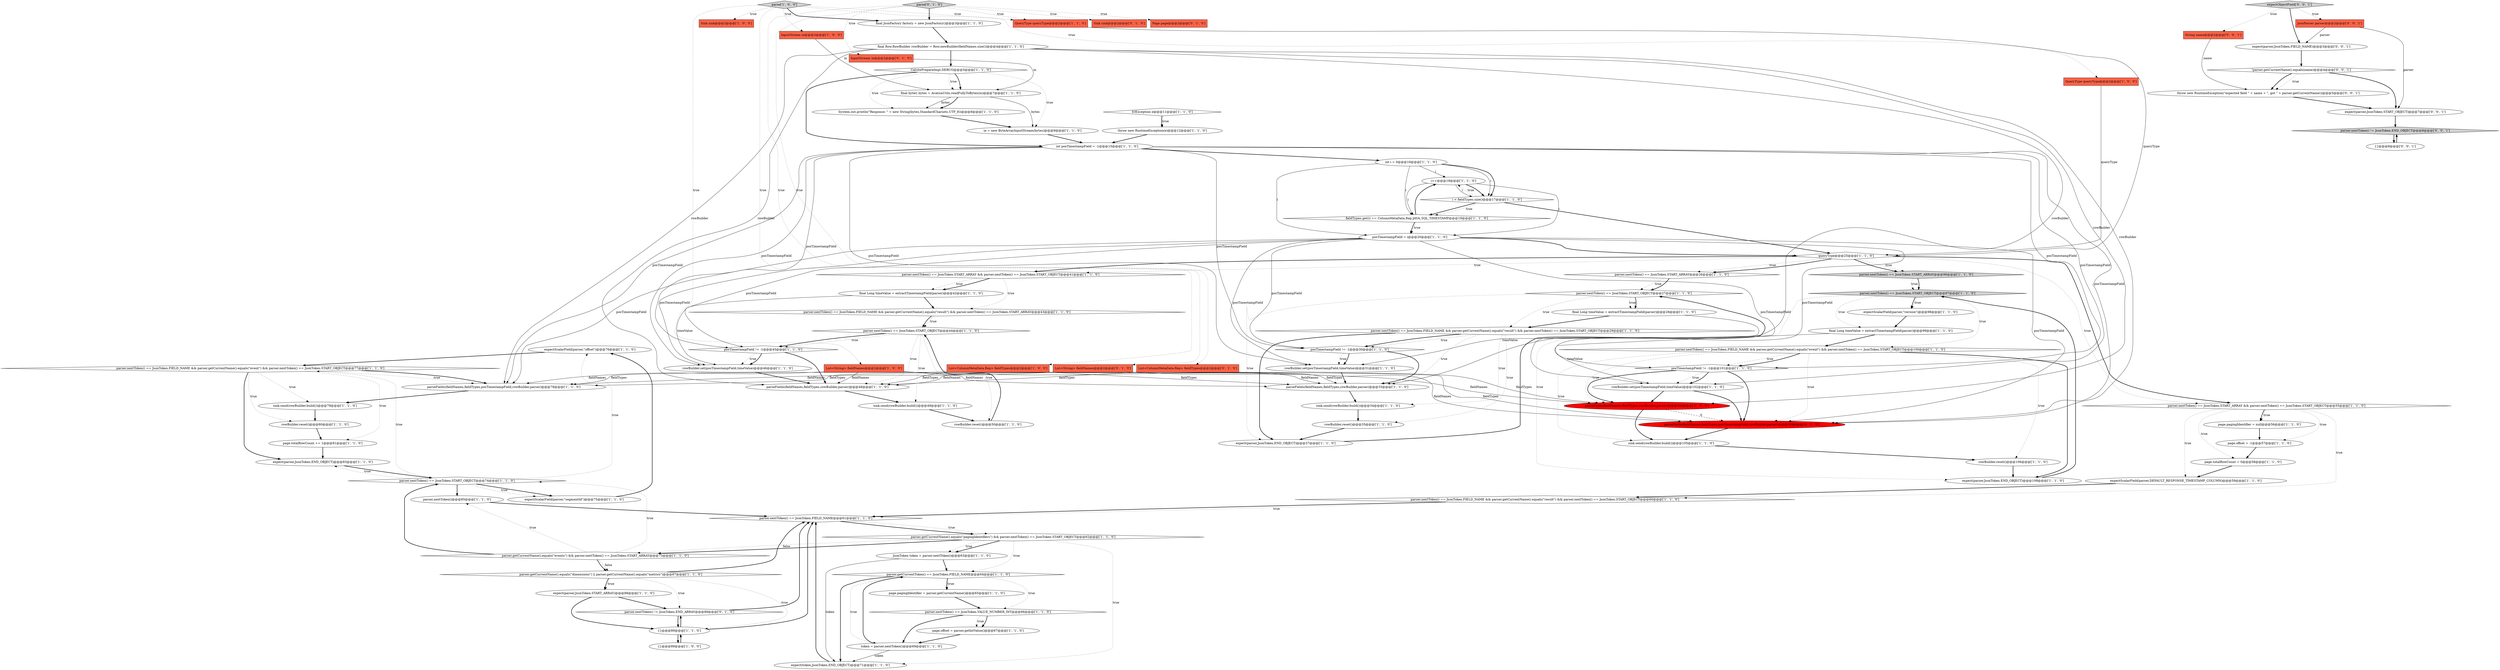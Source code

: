 digraph {
30 [style = filled, label = "expectScalarField(parser,\"offset\")@@@76@@@['1', '1', '0']", fillcolor = white, shape = ellipse image = "AAA0AAABBB1BBB"];
25 [style = filled, label = "parser.nextToken() == JsonToken.START_OBJECT@@@44@@@['1', '1', '0']", fillcolor = white, shape = diamond image = "AAA0AAABBB1BBB"];
26 [style = filled, label = "parser.nextToken() == JsonToken.START_OBJECT@@@74@@@['1', '1', '0']", fillcolor = white, shape = diamond image = "AAA0AAABBB1BBB"];
66 [style = filled, label = "expectScalarField(parser,\"segmentId\")@@@75@@@['1', '1', '0']", fillcolor = white, shape = ellipse image = "AAA0AAABBB1BBB"];
35 [style = filled, label = "final Row.RowBuilder rowBuilder = Row.newBuilder(fieldNames.size())@@@4@@@['1', '1', '0']", fillcolor = white, shape = ellipse image = "AAA0AAABBB1BBB"];
94 [style = filled, label = "String name@@@2@@@['0', '0', '1']", fillcolor = tomato, shape = box image = "AAA0AAABBB3BBB"];
22 [style = filled, label = "int i = 0@@@16@@@['1', '1', '0']", fillcolor = white, shape = ellipse image = "AAA0AAABBB1BBB"];
78 [style = filled, label = "sink.send(rowBuilder.build())@@@34@@@['1', '1', '0']", fillcolor = white, shape = ellipse image = "AAA0AAABBB1BBB"];
34 [style = filled, label = "parser.nextToken() == JsonToken.START_OBJECT@@@27@@@['1', '1', '0']", fillcolor = white, shape = diamond image = "AAA0AAABBB1BBB"];
59 [style = filled, label = "parse['1', '0', '0']", fillcolor = lightgray, shape = diamond image = "AAA0AAABBB1BBB"];
46 [style = filled, label = "parseFields(fieldNames,fieldTypes,rowBuilder,parser)@@@48@@@['1', '1', '0']", fillcolor = white, shape = ellipse image = "AAA0AAABBB1BBB"];
45 [style = filled, label = "expect(parser,JsonToken.END_OBJECT)@@@108@@@['1', '1', '0']", fillcolor = white, shape = ellipse image = "AAA0AAABBB1BBB"];
13 [style = filled, label = "in = new ByteArrayInputStream(bytes)@@@9@@@['1', '1', '0']", fillcolor = white, shape = ellipse image = "AAA0AAABBB1BBB"];
56 [style = filled, label = "final Long timeValue = extractTimestampField(parser)@@@28@@@['1', '1', '0']", fillcolor = white, shape = ellipse image = "AAA0AAABBB1BBB"];
6 [style = filled, label = "parser.nextToken() == JsonToken.START_OBJECT@@@97@@@['1', '1', '0']", fillcolor = lightgray, shape = diamond image = "AAA0AAABBB1BBB"];
28 [style = filled, label = "throw new RuntimeException(e)@@@12@@@['1', '1', '0']", fillcolor = white, shape = ellipse image = "AAA0AAABBB1BBB"];
37 [style = filled, label = "parser.nextToken()@@@85@@@['1', '1', '0']", fillcolor = white, shape = ellipse image = "AAA0AAABBB1BBB"];
10 [style = filled, label = "token = parser.nextToken()@@@69@@@['1', '1', '0']", fillcolor = white, shape = ellipse image = "AAA0AAABBB1BBB"];
71 [style = filled, label = "parser.getCurrentName().equals(\"pagingIdentifiers\") && parser.nextToken() == JsonToken.START_OBJECT@@@62@@@['1', '1', '0']", fillcolor = white, shape = diamond image = "AAA0AAABBB1BBB"];
64 [style = filled, label = "List<String> fieldNames@@@2@@@['1', '0', '0']", fillcolor = tomato, shape = box image = "AAA0AAABBB1BBB"];
19 [style = filled, label = "final JsonFactory factory = new JsonFactory()@@@3@@@['1', '1', '0']", fillcolor = white, shape = ellipse image = "AAA0AAABBB1BBB"];
93 [style = filled, label = "expect(parser,JsonToken.FIELD_NAME)@@@3@@@['0', '0', '1']", fillcolor = white, shape = ellipse image = "AAA0AAABBB3BBB"];
72 [style = filled, label = "expect(token,JsonToken.END_OBJECT)@@@71@@@['1', '1', '0']", fillcolor = white, shape = ellipse image = "AAA0AAABBB1BBB"];
23 [style = filled, label = "List<ColumnMetaData.Rep> fieldTypes@@@2@@@['1', '0', '0']", fillcolor = tomato, shape = box image = "AAA0AAABBB1BBB"];
8 [style = filled, label = "posTimestampField != -1@@@45@@@['1', '1', '0']", fillcolor = white, shape = diamond image = "AAA0AAABBB1BBB"];
90 [style = filled, label = "throw new RuntimeException(\"expected field \" + name + \", got \" + parser.getCurrentName())@@@5@@@['0', '0', '1']", fillcolor = white, shape = ellipse image = "AAA0AAABBB3BBB"];
63 [style = filled, label = "JsonToken token = parser.nextToken()@@@63@@@['1', '1', '0']", fillcolor = white, shape = ellipse image = "AAA0AAABBB1BBB"];
24 [style = filled, label = "parser.getCurrentToken() == JsonToken.FIELD_NAME@@@64@@@['1', '1', '0']", fillcolor = white, shape = diamond image = "AAA0AAABBB1BBB"];
2 [style = filled, label = "parser.nextToken() == JsonToken.FIELD_NAME && parser.getCurrentName().equals(\"event\") && parser.nextToken() == JsonToken.START_OBJECT@@@100@@@['1', '1', '0']", fillcolor = white, shape = diamond image = "AAA0AAABBB1BBB"];
27 [style = filled, label = "i++@@@18@@@['1', '1', '0']", fillcolor = white, shape = ellipse image = "AAA0AAABBB1BBB"];
3 [style = filled, label = "page.pagingIdentifier = parser.getCurrentName()@@@65@@@['1', '1', '0']", fillcolor = white, shape = ellipse image = "AAA0AAABBB1BBB"];
49 [style = filled, label = "rowBuilder.reset()@@@50@@@['1', '1', '0']", fillcolor = white, shape = ellipse image = "AAA0AAABBB1BBB"];
80 [style = filled, label = "parser.nextToken() == JsonToken.FIELD_NAME@@@61@@@['1', '1', '0']", fillcolor = white, shape = diamond image = "AAA0AAABBB1BBB"];
81 [style = filled, label = "expectScalarField(parser,\"version\")@@@98@@@['1', '1', '0']", fillcolor = white, shape = ellipse image = "AAA0AAABBB1BBB"];
61 [style = filled, label = "final Long timeValue = extractTimestampField(parser)@@@99@@@['1', '1', '0']", fillcolor = white, shape = ellipse image = "AAA0AAABBB1BBB"];
83 [style = filled, label = "parseFields(fieldNames,fieldTypes,posTimestampField,rowBuilder,parser)@@@104@@@['0', '1', '0']", fillcolor = red, shape = ellipse image = "AAA1AAABBB2BBB"];
57 [style = filled, label = "rowBuilder.reset()@@@80@@@['1', '1', '0']", fillcolor = white, shape = ellipse image = "AAA0AAABBB1BBB"];
96 [style = filled, label = "{}@@@8@@@['0', '0', '1']", fillcolor = white, shape = ellipse image = "AAA0AAABBB3BBB"];
88 [style = filled, label = "Sink sink@@@2@@@['0', '1', '0']", fillcolor = tomato, shape = box image = "AAA0AAABBB2BBB"];
32 [style = filled, label = "posTimestampField != -1@@@30@@@['1', '1', '0']", fillcolor = white, shape = diamond image = "AAA0AAABBB1BBB"];
31 [style = filled, label = "System.out.println(\"Response: \" + new String(bytes,StandardCharsets.UTF_8))@@@8@@@['1', '1', '0']", fillcolor = white, shape = ellipse image = "AAA0AAABBB1BBB"];
33 [style = filled, label = "rowBuilder.set(posTimestampField,timeValue)@@@102@@@['1', '1', '0']", fillcolor = white, shape = ellipse image = "AAA0AAABBB1BBB"];
1 [style = filled, label = "parseFields(fieldNames,fieldTypes,posTimestampField,rowBuilder,parser)@@@78@@@['1', '1', '0']", fillcolor = white, shape = ellipse image = "AAA0AAABBB1BBB"];
38 [style = filled, label = "Sink sink@@@2@@@['1', '0', '0']", fillcolor = tomato, shape = box image = "AAA0AAABBB1BBB"];
62 [style = filled, label = "expect(parser,JsonToken.START_ARRAY)@@@88@@@['1', '1', '0']", fillcolor = white, shape = ellipse image = "AAA0AAABBB1BBB"];
60 [style = filled, label = "page.totalRowCount = 0@@@58@@@['1', '1', '0']", fillcolor = white, shape = ellipse image = "AAA0AAABBB1BBB"];
47 [style = filled, label = "InputStream in@@@2@@@['1', '0', '0']", fillcolor = tomato, shape = box image = "AAA0AAABBB1BBB"];
73 [style = filled, label = "int posTimestampField = -1@@@15@@@['1', '1', '0']", fillcolor = white, shape = ellipse image = "AAA0AAABBB1BBB"];
65 [style = filled, label = "page.offset = parser.getIntValue()@@@67@@@['1', '1', '0']", fillcolor = white, shape = ellipse image = "AAA0AAABBB1BBB"];
21 [style = filled, label = "sink.send(rowBuilder.build())@@@49@@@['1', '1', '0']", fillcolor = white, shape = ellipse image = "AAA0AAABBB1BBB"];
79 [style = filled, label = "queryType@@@25@@@['1', '1', '0']", fillcolor = white, shape = diamond image = "AAA0AAABBB1BBB"];
92 [style = filled, label = "parser.nextToken() != JsonToken.END_OBJECT@@@8@@@['0', '0', '1']", fillcolor = lightgray, shape = diamond image = "AAA0AAABBB3BBB"];
54 [style = filled, label = "sink.send(rowBuilder.build())@@@105@@@['1', '1', '0']", fillcolor = white, shape = ellipse image = "AAA0AAABBB1BBB"];
91 [style = filled, label = "expect(parser,JsonToken.START_OBJECT)@@@7@@@['0', '0', '1']", fillcolor = white, shape = ellipse image = "AAA0AAABBB3BBB"];
42 [style = filled, label = "sink.send(rowBuilder.build())@@@79@@@['1', '1', '0']", fillcolor = white, shape = ellipse image = "AAA0AAABBB1BBB"];
82 [style = filled, label = "parse['0', '1', '0']", fillcolor = lightgray, shape = diamond image = "AAA0AAABBB2BBB"];
43 [style = filled, label = "{}@@@89@@@['1', '0', '0']", fillcolor = white, shape = ellipse image = "AAA0AAABBB1BBB"];
17 [style = filled, label = "parser.nextToken() == JsonToken.FIELD_NAME && parser.getCurrentName().equals(\"result\") && parser.nextToken() == JsonToken.START_ARRAY@@@43@@@['1', '1', '0']", fillcolor = white, shape = diamond image = "AAA0AAABBB1BBB"];
14 [style = filled, label = "expect(parser,JsonToken.END_OBJECT)@@@37@@@['1', '1', '0']", fillcolor = white, shape = ellipse image = "AAA0AAABBB1BBB"];
97 [style = filled, label = "JsonParser parser@@@2@@@['0', '0', '1']", fillcolor = tomato, shape = box image = "AAA0AAABBB3BBB"];
9 [style = filled, label = "expectScalarField(parser,DEFAULT_RESPONSE_TIMESTAMP_COLUMN)@@@59@@@['1', '1', '0']", fillcolor = white, shape = ellipse image = "AAA0AAABBB1BBB"];
95 [style = filled, label = "!parser.getCurrentName().equals(name)@@@4@@@['0', '0', '1']", fillcolor = white, shape = diamond image = "AAA0AAABBB3BBB"];
87 [style = filled, label = "List<String> fieldNames@@@2@@@['0', '1', '0']", fillcolor = tomato, shape = box image = "AAA0AAABBB2BBB"];
51 [style = filled, label = "parseFields(fieldNames,fieldTypes,rowBuilder,parser)@@@33@@@['1', '1', '0']", fillcolor = white, shape = ellipse image = "AAA0AAABBB1BBB"];
74 [style = filled, label = "CalcitePrepareImpl.DEBUG@@@5@@@['1', '1', '0']", fillcolor = white, shape = diamond image = "AAA0AAABBB1BBB"];
52 [style = filled, label = "parser.nextToken() == JsonToken.VALUE_NUMBER_INT@@@66@@@['1', '1', '0']", fillcolor = white, shape = diamond image = "AAA0AAABBB1BBB"];
89 [style = filled, label = "InputStream in@@@2@@@['0', '1', '0']", fillcolor = tomato, shape = box image = "AAA0AAABBB2BBB"];
15 [style = filled, label = "IOException e@@@11@@@['1', '1', '0']", fillcolor = white, shape = diamond image = "AAA0AAABBB1BBB"];
77 [style = filled, label = "parser.nextToken() == JsonToken.FIELD_NAME && parser.getCurrentName().equals(\"result\") && parser.nextToken() == JsonToken.START_OBJECT@@@29@@@['1', '1', '0']", fillcolor = white, shape = diamond image = "AAA0AAABBB1BBB"];
48 [style = filled, label = "{}@@@89@@@['1', '1', '0']", fillcolor = white, shape = ellipse image = "AAA0AAABBB1BBB"];
29 [style = filled, label = "i < fieldTypes.size()@@@17@@@['1', '1', '0']", fillcolor = white, shape = diamond image = "AAA0AAABBB1BBB"];
7 [style = filled, label = "final Long timeValue = extractTimestampField(parser)@@@42@@@['1', '1', '0']", fillcolor = white, shape = ellipse image = "AAA0AAABBB1BBB"];
41 [style = filled, label = "parser.nextToken() == JsonToken.START_ARRAY && parser.nextToken() == JsonToken.START_OBJECT@@@41@@@['1', '1', '0']", fillcolor = white, shape = diamond image = "AAA0AAABBB1BBB"];
11 [style = filled, label = "expect(parser,JsonToken.END_OBJECT)@@@83@@@['1', '1', '0']", fillcolor = white, shape = ellipse image = "AAA0AAABBB1BBB"];
58 [style = filled, label = "rowBuilder.set(posTimestampField,timeValue)@@@31@@@['1', '1', '0']", fillcolor = white, shape = ellipse image = "AAA0AAABBB1BBB"];
0 [style = filled, label = "fieldTypes.get(i) == ColumnMetaData.Rep.JAVA_SQL_TIMESTAMP@@@19@@@['1', '1', '0']", fillcolor = white, shape = diamond image = "AAA0AAABBB1BBB"];
55 [style = filled, label = "parser.nextToken() == JsonToken.START_ARRAY@@@26@@@['1', '1', '0']", fillcolor = white, shape = diamond image = "AAA0AAABBB1BBB"];
69 [style = filled, label = "parser.nextToken() == JsonToken.FIELD_NAME && parser.getCurrentName().equals(\"result\") && parser.nextToken() == JsonToken.START_OBJECT@@@60@@@['1', '1', '0']", fillcolor = white, shape = diamond image = "AAA0AAABBB1BBB"];
67 [style = filled, label = "parser.nextToken() == JsonToken.START_ARRAY@@@96@@@['1', '1', '0']", fillcolor = lightgray, shape = diamond image = "AAA0AAABBB1BBB"];
39 [style = filled, label = "parseFields(fieldNames,fieldTypes,rowBuilder,parser)@@@104@@@['1', '0', '0']", fillcolor = red, shape = ellipse image = "AAA1AAABBB1BBB"];
75 [style = filled, label = "rowBuilder.reset()@@@35@@@['1', '1', '0']", fillcolor = white, shape = ellipse image = "AAA0AAABBB1BBB"];
86 [style = filled, label = "Page page@@@2@@@['0', '1', '0']", fillcolor = tomato, shape = box image = "AAA0AAABBB2BBB"];
16 [style = filled, label = "page.pagingIdentifier = null@@@56@@@['1', '1', '0']", fillcolor = white, shape = ellipse image = "AAA0AAABBB1BBB"];
18 [style = filled, label = "posTimestampField != -1@@@101@@@['1', '1', '0']", fillcolor = white, shape = diamond image = "AAA0AAABBB1BBB"];
20 [style = filled, label = "rowBuilder.reset()@@@106@@@['1', '1', '0']", fillcolor = white, shape = ellipse image = "AAA0AAABBB1BBB"];
70 [style = filled, label = "QueryType queryType@@@2@@@['1', '1', '0']", fillcolor = tomato, shape = box image = "AAA0AAABBB1BBB"];
50 [style = filled, label = "page.totalRowCount += 1@@@81@@@['1', '1', '0']", fillcolor = white, shape = ellipse image = "AAA0AAABBB1BBB"];
12 [style = filled, label = "parser.getCurrentName().equals(\"dimensions\") || parser.getCurrentName().equals(\"metrics\")@@@87@@@['1', '1', '0']", fillcolor = white, shape = diamond image = "AAA0AAABBB1BBB"];
4 [style = filled, label = "rowBuilder.set(posTimestampField,timeValue)@@@46@@@['1', '1', '0']", fillcolor = white, shape = ellipse image = "AAA0AAABBB1BBB"];
68 [style = filled, label = "parser.nextToken() == JsonToken.FIELD_NAME && parser.getCurrentName().equals(\"event\") && parser.nextToken() == JsonToken.START_OBJECT@@@77@@@['1', '1', '0']", fillcolor = white, shape = diamond image = "AAA0AAABBB1BBB"];
5 [style = filled, label = "page.offset = -1@@@57@@@['1', '1', '0']", fillcolor = white, shape = ellipse image = "AAA0AAABBB1BBB"];
85 [style = filled, label = "List<ColumnMetaData.Rep> fieldTypes@@@2@@@['0', '1', '0']", fillcolor = tomato, shape = box image = "AAA0AAABBB2BBB"];
76 [style = filled, label = "parser.nextToken() == JsonToken.START_ARRAY && parser.nextToken() == JsonToken.START_OBJECT@@@55@@@['1', '1', '0']", fillcolor = white, shape = diamond image = "AAA0AAABBB1BBB"];
84 [style = filled, label = "parser.nextToken() != JsonToken.END_ARRAY@@@89@@@['0', '1', '0']", fillcolor = white, shape = diamond image = "AAA0AAABBB2BBB"];
53 [style = filled, label = "QueryType queryType@@@2@@@['1', '0', '0']", fillcolor = tomato, shape = box image = "AAA0AAABBB1BBB"];
98 [style = filled, label = "expectObjectField['0', '0', '1']", fillcolor = lightgray, shape = diamond image = "AAA0AAABBB3BBB"];
36 [style = filled, label = "posTimestampField = i@@@20@@@['1', '1', '0']", fillcolor = white, shape = ellipse image = "AAA0AAABBB1BBB"];
44 [style = filled, label = "parser.getCurrentName().equals(\"events\") && parser.nextToken() == JsonToken.START_ARRAY@@@73@@@['1', '1', '0']", fillcolor = white, shape = diamond image = "AAA0AAABBB1BBB"];
40 [style = filled, label = "final byte(( bytes = AvaticaUtils.readFullyToBytes(in)@@@7@@@['1', '1', '0']", fillcolor = white, shape = ellipse image = "AAA0AAABBB1BBB"];
79->41 [style = bold, label=""];
17->25 [style = bold, label=""];
64->51 [style = solid, label="fieldNames"];
60->9 [style = bold, label=""];
79->67 [style = dotted, label="true"];
94->90 [style = solid, label="name"];
80->71 [style = dotted, label="true"];
71->44 [style = bold, label=""];
36->1 [style = solid, label="posTimestampField"];
55->34 [style = dotted, label="true"];
39->83 [style = dashed, label="0"];
76->16 [style = bold, label=""];
34->56 [style = dotted, label="true"];
10->24 [style = bold, label=""];
36->8 [style = solid, label="posTimestampField"];
73->58 [style = solid, label="posTimestampField"];
29->0 [style = bold, label=""];
51->78 [style = bold, label=""];
84->48 [style = bold, label=""];
22->36 [style = solid, label="i"];
68->1 [style = dotted, label="true"];
39->54 [style = bold, label=""];
35->39 [style = solid, label="rowBuilder"];
59->70 [style = dotted, label="true"];
69->80 [style = bold, label=""];
87->1 [style = solid, label="fieldNames"];
79->76 [style = bold, label=""];
2->18 [style = dotted, label="true"];
97->91 [style = solid, label="parser"];
22->0 [style = solid, label="i"];
8->4 [style = dotted, label="true"];
36->79 [style = bold, label=""];
74->40 [style = bold, label=""];
53->79 [style = solid, label="queryType"];
71->63 [style = bold, label=""];
72->80 [style = bold, label=""];
46->21 [style = bold, label=""];
73->33 [style = solid, label="posTimestampField"];
9->69 [style = bold, label=""];
45->6 [style = bold, label=""];
2->39 [style = dotted, label="true"];
26->30 [style = dotted, label="true"];
48->43 [style = bold, label=""];
78->75 [style = bold, label=""];
76->9 [style = dotted, label="true"];
71->24 [style = dotted, label="true"];
55->34 [style = bold, label=""];
40->31 [style = solid, label="bytes"];
70->79 [style = solid, label="queryType"];
40->31 [style = bold, label=""];
24->3 [style = dotted, label="true"];
8->4 [style = bold, label=""];
34->14 [style = dotted, label="true"];
76->5 [style = dotted, label="true"];
85->51 [style = solid, label="fieldTypes"];
26->66 [style = bold, label=""];
68->11 [style = bold, label=""];
20->45 [style = bold, label=""];
77->51 [style = dotted, label="true"];
4->46 [style = bold, label=""];
77->78 [style = dotted, label="true"];
41->17 [style = dotted, label="true"];
25->21 [style = dotted, label="true"];
26->66 [style = dotted, label="true"];
82->89 [style = dotted, label="true"];
6->61 [style = dotted, label="true"];
27->36 [style = solid, label="i"];
2->20 [style = dotted, label="true"];
24->72 [style = bold, label=""];
71->72 [style = dotted, label="true"];
28->73 [style = bold, label=""];
74->13 [style = dotted, label="true"];
6->81 [style = bold, label=""];
52->65 [style = bold, label=""];
87->46 [style = solid, label="fieldNames"];
1->42 [style = bold, label=""];
2->18 [style = bold, label=""];
98->93 [style = bold, label=""];
44->26 [style = dotted, label="true"];
44->37 [style = dotted, label="true"];
98->94 [style = dotted, label="true"];
29->79 [style = bold, label=""];
74->31 [style = dotted, label="true"];
79->76 [style = dotted, label="true"];
30->68 [style = bold, label=""];
44->12 [style = bold, label=""];
22->27 [style = solid, label="i"];
0->36 [style = bold, label=""];
24->52 [style = dotted, label="true"];
68->1 [style = bold, label=""];
83->54 [style = bold, label=""];
32->58 [style = dotted, label="true"];
25->49 [style = dotted, label="true"];
49->25 [style = bold, label=""];
63->72 [style = solid, label="token"];
68->50 [style = dotted, label="true"];
26->68 [style = dotted, label="true"];
41->7 [style = dotted, label="true"];
58->51 [style = bold, label=""];
48->80 [style = bold, label=""];
87->83 [style = solid, label="fieldNames"];
95->91 [style = bold, label=""];
77->32 [style = dotted, label="true"];
68->42 [style = dotted, label="true"];
56->58 [style = solid, label="timeValue"];
32->58 [style = bold, label=""];
12->62 [style = dotted, label="true"];
62->48 [style = bold, label=""];
61->2 [style = bold, label=""];
26->37 [style = bold, label=""];
66->30 [style = bold, label=""];
22->29 [style = solid, label="i"];
35->51 [style = solid, label="rowBuilder"];
77->32 [style = bold, label=""];
64->46 [style = solid, label="fieldNames"];
27->29 [style = bold, label=""];
96->92 [style = bold, label=""];
90->91 [style = bold, label=""];
34->77 [style = dotted, label="true"];
32->51 [style = bold, label=""];
36->32 [style = solid, label="posTimestampField"];
24->3 [style = bold, label=""];
82->19 [style = bold, label=""];
79->55 [style = dotted, label="true"];
25->8 [style = dotted, label="true"];
27->29 [style = solid, label="i"];
11->26 [style = bold, label=""];
61->33 [style = solid, label="timeValue"];
18->83 [style = bold, label=""];
29->0 [style = dotted, label="true"];
10->72 [style = solid, label="token"];
82->86 [style = dotted, label="true"];
79->55 [style = bold, label=""];
59->23 [style = dotted, label="true"];
7->17 [style = bold, label=""];
27->0 [style = solid, label="i"];
92->96 [style = bold, label=""];
82->85 [style = dotted, label="true"];
36->83 [style = solid, label="posTimestampField"];
12->62 [style = bold, label=""];
13->73 [style = bold, label=""];
36->4 [style = solid, label="posTimestampField"];
18->33 [style = dotted, label="true"];
31->13 [style = bold, label=""];
35->1 [style = solid, label="rowBuilder"];
35->74 [style = bold, label=""];
18->33 [style = bold, label=""];
84->80 [style = bold, label=""];
76->60 [style = dotted, label="true"];
22->29 [style = bold, label=""];
48->84 [style = bold, label=""];
6->81 [style = dotted, label="true"];
95->90 [style = bold, label=""];
67->6 [style = bold, label=""];
69->80 [style = dotted, label="true"];
56->77 [style = bold, label=""];
87->51 [style = solid, label="fieldNames"];
63->24 [style = bold, label=""];
2->83 [style = dotted, label="true"];
85->1 [style = solid, label="fieldTypes"];
34->56 [style = bold, label=""];
15->28 [style = dotted, label="true"];
59->64 [style = dotted, label="true"];
62->84 [style = bold, label=""];
98->97 [style = dotted, label="true"];
93->95 [style = bold, label=""];
6->2 [style = dotted, label="true"];
82->88 [style = dotted, label="true"];
47->40 [style = solid, label="in"];
17->25 [style = dotted, label="true"];
59->38 [style = dotted, label="true"];
64->1 [style = solid, label="fieldNames"];
18->39 [style = bold, label=""];
15->28 [style = bold, label=""];
44->12 [style = dotted, label="false"];
85->83 [style = solid, label="fieldTypes"];
42->57 [style = bold, label=""];
19->35 [style = bold, label=""];
59->53 [style = dotted, label="true"];
73->4 [style = solid, label="posTimestampField"];
16->5 [style = bold, label=""];
2->45 [style = bold, label=""];
79->67 [style = bold, label=""];
21->49 [style = bold, label=""];
73->1 [style = solid, label="posTimestampField"];
26->11 [style = dotted, label="true"];
40->13 [style = solid, label="bytes"];
35->83 [style = solid, label="rowBuilder"];
2->54 [style = dotted, label="true"];
79->41 [style = dotted, label="true"];
76->69 [style = dotted, label="true"];
23->51 [style = solid, label="fieldTypes"];
35->46 [style = solid, label="rowBuilder"];
91->92 [style = bold, label=""];
65->10 [style = bold, label=""];
23->46 [style = solid, label="fieldTypes"];
95->90 [style = dotted, label="true"];
41->7 [style = bold, label=""];
3->52 [style = bold, label=""];
37->80 [style = bold, label=""];
12->80 [style = bold, label=""];
33->83 [style = bold, label=""];
77->14 [style = bold, label=""];
57->50 [style = bold, label=""];
89->40 [style = solid, label="in"];
0->27 [style = bold, label=""];
5->60 [style = bold, label=""];
36->58 [style = solid, label="posTimestampField"];
29->27 [style = dotted, label="true"];
80->71 [style = bold, label=""];
68->57 [style = dotted, label="true"];
75->14 [style = bold, label=""];
43->48 [style = bold, label=""];
64->39 [style = solid, label="fieldNames"];
67->6 [style = dotted, label="true"];
74->73 [style = bold, label=""];
14->34 [style = bold, label=""];
54->20 [style = bold, label=""];
52->10 [style = bold, label=""];
97->93 [style = solid, label="parser"];
7->4 [style = solid, label="timeValue"];
25->46 [style = dotted, label="true"];
12->84 [style = dotted, label="true"];
73->22 [style = bold, label=""];
73->83 [style = solid, label="posTimestampField"];
85->46 [style = solid, label="fieldTypes"];
0->36 [style = dotted, label="true"];
71->44 [style = dotted, label="false"];
73->32 [style = solid, label="posTimestampField"];
12->48 [style = dotted, label="true"];
73->18 [style = solid, label="posTimestampField"];
24->10 [style = dotted, label="true"];
73->8 [style = solid, label="posTimestampField"];
8->46 [style = bold, label=""];
77->75 [style = dotted, label="true"];
36->18 [style = solid, label="posTimestampField"];
33->39 [style = bold, label=""];
44->26 [style = bold, label=""];
50->11 [style = bold, label=""];
23->1 [style = solid, label="fieldTypes"];
74->40 [style = dotted, label="true"];
23->39 [style = solid, label="fieldTypes"];
76->16 [style = dotted, label="true"];
36->33 [style = solid, label="posTimestampField"];
81->61 [style = bold, label=""];
6->45 [style = dotted, label="true"];
59->47 [style = dotted, label="true"];
25->8 [style = bold, label=""];
52->65 [style = dotted, label="true"];
82->87 [style = dotted, label="true"];
82->70 [style = dotted, label="true"];
59->19 [style = bold, label=""];
71->63 [style = dotted, label="true"];
}
